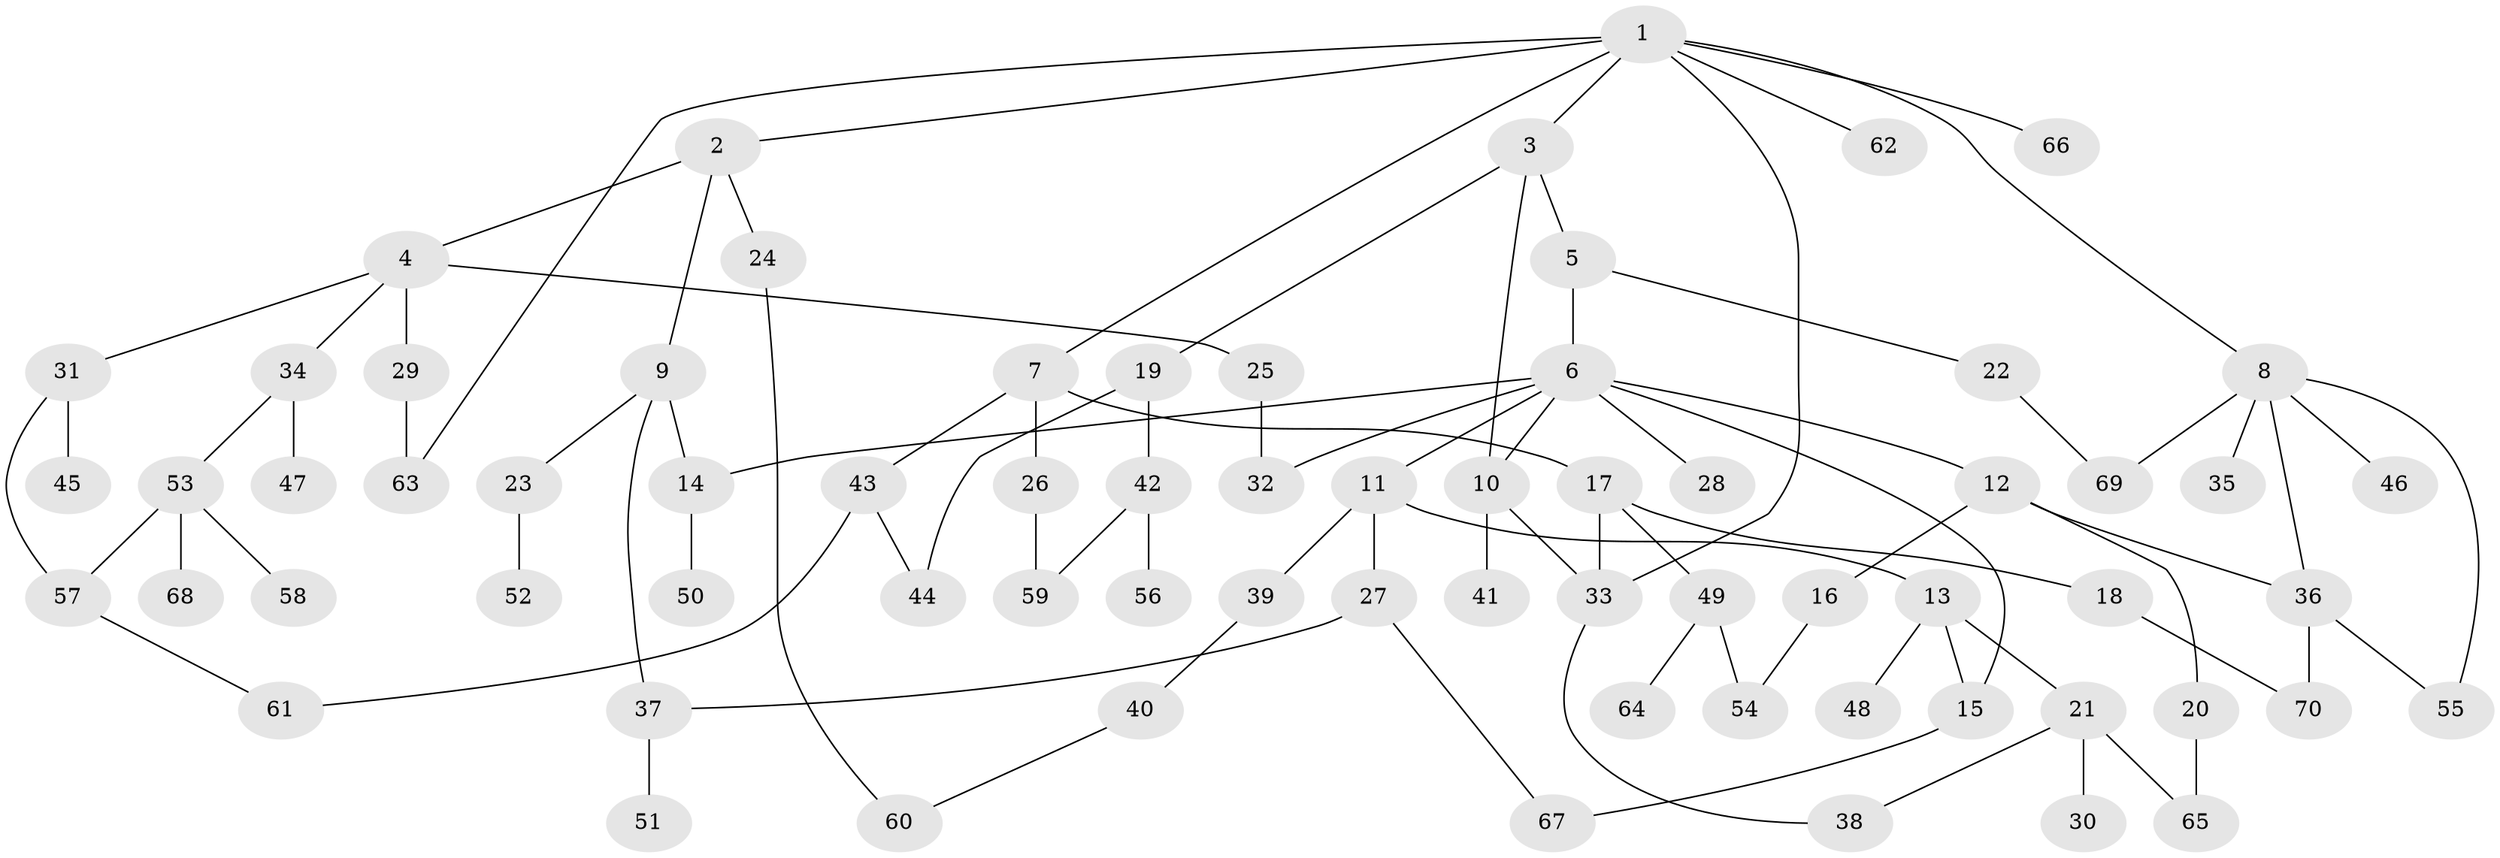 // coarse degree distribution, {4: 0.21428571428571427, 7: 0.03571428571428571, 2: 0.32142857142857145, 5: 0.10714285714285714, 3: 0.21428571428571427, 1: 0.07142857142857142, 6: 0.03571428571428571}
// Generated by graph-tools (version 1.1) at 2025/36/03/04/25 23:36:06]
// undirected, 70 vertices, 90 edges
graph export_dot {
  node [color=gray90,style=filled];
  1;
  2;
  3;
  4;
  5;
  6;
  7;
  8;
  9;
  10;
  11;
  12;
  13;
  14;
  15;
  16;
  17;
  18;
  19;
  20;
  21;
  22;
  23;
  24;
  25;
  26;
  27;
  28;
  29;
  30;
  31;
  32;
  33;
  34;
  35;
  36;
  37;
  38;
  39;
  40;
  41;
  42;
  43;
  44;
  45;
  46;
  47;
  48;
  49;
  50;
  51;
  52;
  53;
  54;
  55;
  56;
  57;
  58;
  59;
  60;
  61;
  62;
  63;
  64;
  65;
  66;
  67;
  68;
  69;
  70;
  1 -- 2;
  1 -- 3;
  1 -- 7;
  1 -- 8;
  1 -- 33;
  1 -- 62;
  1 -- 63;
  1 -- 66;
  2 -- 4;
  2 -- 9;
  2 -- 24;
  3 -- 5;
  3 -- 10;
  3 -- 19;
  4 -- 25;
  4 -- 29;
  4 -- 31;
  4 -- 34;
  5 -- 6;
  5 -- 22;
  6 -- 11;
  6 -- 12;
  6 -- 14;
  6 -- 28;
  6 -- 32;
  6 -- 10;
  6 -- 15;
  7 -- 17;
  7 -- 26;
  7 -- 43;
  8 -- 35;
  8 -- 46;
  8 -- 55;
  8 -- 36;
  8 -- 69;
  9 -- 23;
  9 -- 37;
  9 -- 14;
  10 -- 41;
  10 -- 33;
  11 -- 13;
  11 -- 27;
  11 -- 39;
  12 -- 16;
  12 -- 20;
  12 -- 36;
  13 -- 15;
  13 -- 21;
  13 -- 48;
  14 -- 50;
  15 -- 67;
  16 -- 54;
  17 -- 18;
  17 -- 49;
  17 -- 33;
  18 -- 70;
  19 -- 42;
  19 -- 44;
  20 -- 65;
  21 -- 30;
  21 -- 38;
  21 -- 65;
  22 -- 69;
  23 -- 52;
  24 -- 60;
  25 -- 32;
  26 -- 59;
  27 -- 37;
  27 -- 67;
  29 -- 63;
  31 -- 45;
  31 -- 57;
  33 -- 38;
  34 -- 47;
  34 -- 53;
  36 -- 55;
  36 -- 70;
  37 -- 51;
  39 -- 40;
  40 -- 60;
  42 -- 56;
  42 -- 59;
  43 -- 61;
  43 -- 44;
  49 -- 54;
  49 -- 64;
  53 -- 57;
  53 -- 58;
  53 -- 68;
  57 -- 61;
}
